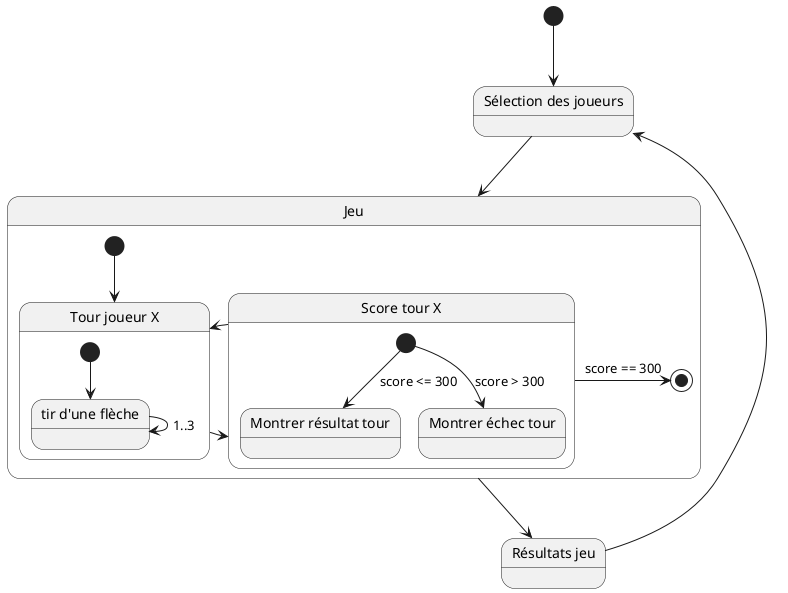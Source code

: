 @startuml
' A visualiser avec le plugin VScode "PlantUML"
[*]-->playerSelection
state playerSelection as "Sélection des joueurs"
playerSelection-->game
state game as "Jeu" {
    [*]-->turn
    state turn as "Tour joueur X" {
        [*]-->shoot
        state shoot as "tir d'une flèche"
        shoot-->shoot: 1..3
    }
    state score as "Score tour X" {
        [*]-->scoreOk: score <= 300
        [*]-->scoreNotOk: score > 300
        state scoreOk as "Montrer résultat tour"
        state scoreNotOk as "Montrer échec tour"
    }
    turn->score
    score->turn
    score->[*]: score == 300
}

state results as "Résultats jeu" {

}
game-->results
results-->playerSelection

@enduml